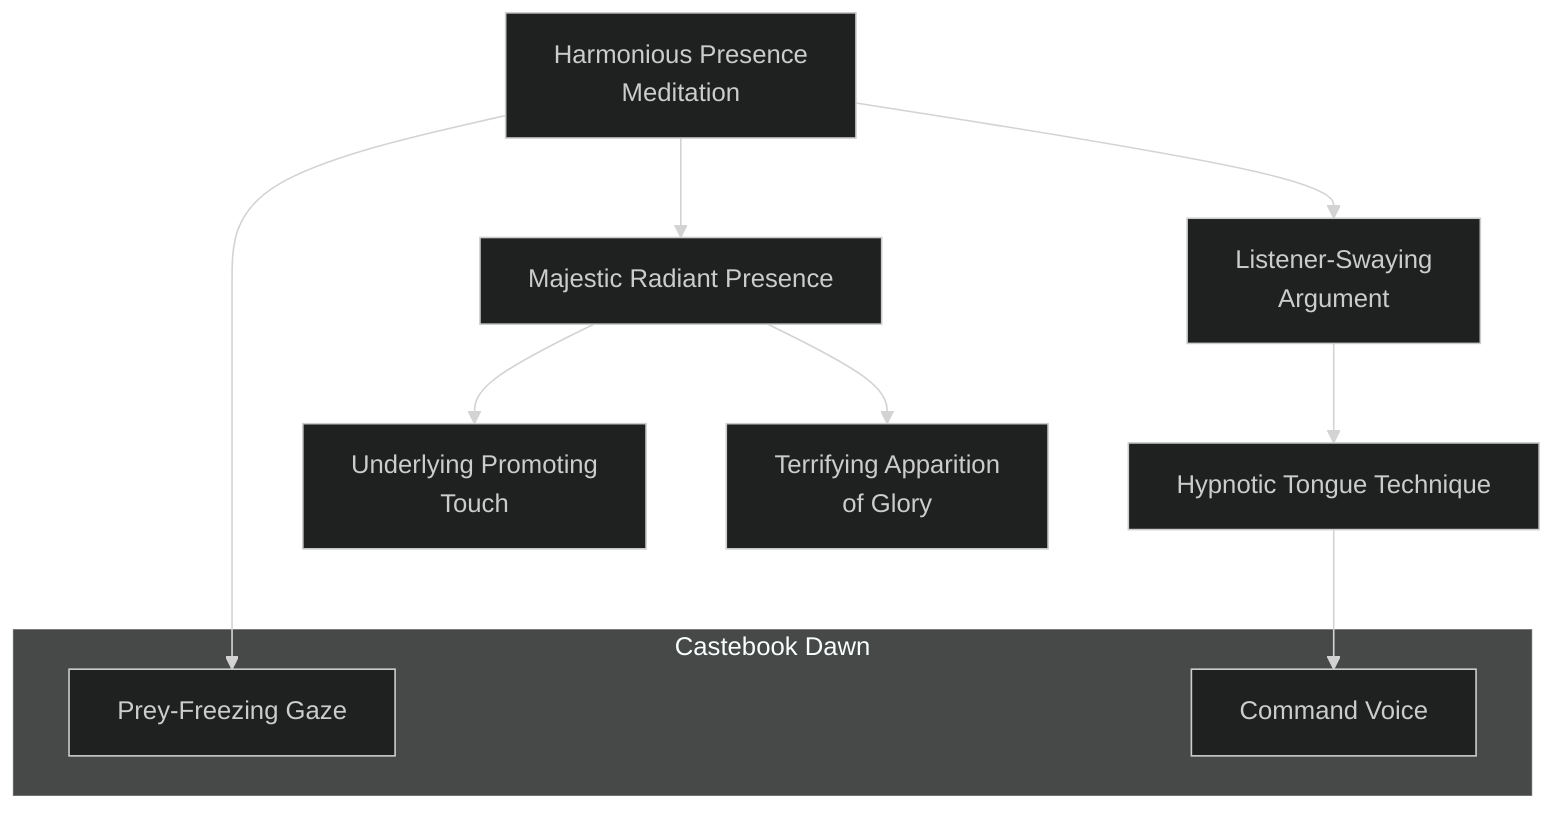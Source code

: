 ---
config:
  theme: dark
---

flowchart TD

    harmonious_presence_meditation[Harmonious Presence<br>Meditation]
    click harmonious_presence_meditation callback "
        Harmonious Presence Meditation<br>
        <br>
        Cost: 6 motes<br>
        Duration: One hour<br>
        Type: Simple<br>
        Minimum Presence: 3<br>
        Minimum Essence: 1<br>
        Prerequisite Charms: None<br>
        <br>
        An Exalted using this Charm increases her personal magnetism
        greatly, making her words seem wise and her arguments
        persuasive. While this Charm is in effect, add a number of dice
        equal to her permanent Essence to any Socialize, Presence or
        Bureaucracy rolls that involve one-on-one interactions.
        "

    listener_swaying_argument[Listener-Swaying<br>Argument]
    harmonious_presence_meditation --> listener_swaying_argument
    click listener_swaying_argument callback "
        Listener-Swaying Argument<br>
        <br>
        Cost: 2 motes per die, 1 Willpower<br>
        Duration: Instant<br>
        Type: Supplemental<br>
        Minimum Presence: 3<br>
        Minimum Essence: 2<br>
        Prerequisite Charms: Harmonious Presence Meditation<br>
        <br>
        The character can use Essence to make himself almost
        irresistibly persuasive. For every two motes of Essence spent
        on this Charm, add another die to any Socialize, Presence or
        Bureaucracy roll involving one-on-one interaction. A character
        cannot more than double his pool using this Charm.
        "

    hypnotic_tongue_technique[Hypnotic Tongue Technique]
    listener_swaying_argument --> hypnotic_tongue_technique
    click hypnotic_tongue_technique callback "
        Hypnotic Tongue Technique<br>
        <br>
        Cost: 10 motes, 1 Willpower<br>
        Duration: Special<br>
        Type: Simple<br>
        Minimum Presence: 5<br>
        Minimum Essence: 3<br>
        Prerequisite Charms: Listener-Swaying Argument<br>
        <br>
        Through this Charm, an Exalted can program a target to
        undertake an action at a future time. The Exalted must touch
        the target, and the player makes an opposed Willpower roll.
        If the Exalted wins the Willpower roll, she may give the target
        an unspoken command. This command can be as specific and
        elaborate as the character wishes, and the target will not be
        aware of having received it. The suggestion will stay in place
        for a number of days equal to the Charisma of the Exalted
        using the Charm, after which the target forgets it.<br>
        The command can take no more time to execute than the
        Exalted's Essence score in tums. The target can forget or remember
        the act after executing it, at the choice of the Exalted when the
        suggestion is implanted. Characters will not attack themselves or
        others unless already strongly predisposed to do so. If the target wins
        the Willpower roll, she is instantly aware of what the Exalted has
        attempted to do and what the suggestion and conditions were.
        "

    majestic_radiant_presence[Majestic Radiant Presence]
    harmonious_presence_meditation --> majestic_radiant_presence
    click majestic_radiant_presence callback "
        Majestic Radiant Presence<br>
        <br>
        Cost: 8 motes<br>
        Duration: One scene<br>
        Type: Simple<br>
        Minimum Presence: 4<br>
        Minimum Essence: 3<br>
        Prerequisite Charms: Harmonious Presence Meditation<br>
        <br>
        A character with this Charm active burns with the
        incandescent radiance of the Unconquered Sun. The
        players of characters attempting to attack the Exalted or to
        stand against him in argument must make a successful
        Willpower roll to have their characters do so. This Charm
        is not compatible with the Dawn Caste anima power.
        "

    underlying_promoting_touch[Underlying Promoting<br>Touch]
    majestic_radiant_presence --> underlying_promoting_touch
    click underlying_promoting_touch callback "
        Underlying Promoting Touch<br>
        <br>
        Cost: 10 motes, 1 Willpower<br>
        Duration: One day<br>
        Type: Simple<br>
        Minimum Presence: 5<br>
        Minimum Essence: 3<br>
        Prerequisite Charms: Majestic Radiant Presence
        <br>
        This Charm causes the target (typically a mortal servant
        of the Exalted) to be imbued with the majesty of the Exalted's
        office. While this Charm is in effect, individuals will treat him
        with the respect and deference they would normally reserve for
        the Exalted who used the Charm (or for any powerful magical
        being, if they are not acquainted with the target's benefactor).
        Players who wish their characters to do otherwise must succeed
        at a Willpower roll with a difficulty of 1 + the Essence score of
        the Exalted who deputized the character.
        "

    terrifying_apparition_of_glory[Terrifying Apparition<br>of Glory]
    majestic_radiant_presence --> terrifying_apparition_of_glory
    click terrifying_apparition_of_glory callback "
        Terrifying Apparition of Glory<br>
        <br>
        Cost: 10 motes, 1 Willpower<br>
        Duration: One scene<br>
        Type: Simple<br>
        Minimum Presence: 5<br>
        Minimum Essence: 3<br>
        Prerequisite Charms: Majestic Radiant Presence<br>
        <br>
        If the Majestic Radiant Presence Charm makes the character
        seem terrible and powerful, then Terrifying Apparition of
        Glory makes him unspeakably so. While Terrifying Apparition
        of Glory is in effect, a successful Valor roll is required to attack
        the character. Most animals, even trained attack animals, will
        simply flee. Players of characters who are not actively hostile to
        the Exalted using Terrifying Apparition of Glory must make a
        successful Conviction roll not to obey immediately any non-suicidal
        orders the character gives. This compulsion lasts for at
        least a scene after the target leaves the Exalted's presence.
        Those who are able to attack the Exalted do so at a die penalty
        equal to the character's Essence score. This Charm is not
        compatible with the Dawn Caste's anima ability.
        "

    subgraph Castebook Dawn
        prey_freezing_gaze[Prey-Freezing Gaze]
        click prey_freezing_gaze callback "
            Prey-Freezing Gaze<br>
            <br>
            Cost: 4 motes<br>
            Duration: One scene or special<br>
            Type: Simple<br>
            Minimum Presence: 3<br>
            Minimum Essence: 2<br>
            Prerequisite Charms: Harmonious Presence Meditation<br>
            <br>
            When the character uses this Charm, she impresses a single
            target with the overwhelming power of her commanding
            nature. Targets who fail a Valor roll at difficulty +2 are frozen in
            place, unable to move for the next scene. This paralysis is
            emotional rather than physical, but cannot be broken as long as
            the attacking character continues to gaze intently at the target.
            While keeping this eye contact, the character can be no more
            than five yards from the target. She also cannot move faster than
            a walk or perform any complex or difficult actions. The target
            receives additional Valor rolls whenever anyone harms or
            obviously attempts to harm him. If the character ceases to gaze
            at the target, the paralysis continues for the next three full turns,
            but the target instantly breaks free if anyone harms or obviously
            attempts to harm him. This Charm has no effect on targets
            whose Essence is higher than the casting character's.
            "

        command_voice[Command Voice]
        click command_voice callback "
            Command Voice<br>
            <br>
            Cost: 8 motes<br>
            Duration: One scene<br>
            Type: Simple<br>
            Minimum Presence: 5<br>
            Minimum Essence: 4<br>
            Prerequisite Charms: Hypnotic Tongue Technique<br>
            <br>
            The character surrounds herself with a potent aura of
            authority. Unlike Terrifying Apparition of Glory, this Charm
            does not produce an obvious or overwhelming effect. Instead,
            everyone who is inclined to follow orders — including
            peasants, servants, shop assistants, enlisted military person-
            nel and similar individuals— will obey the character as if she
            were in a position of authority over them. Any target that
            makes a successful opposed Willpower roll against the char-
            acter realizes that the character does not have the authority
            to command him. Everyone else will obey all reasonable-
            sounding commands given by the character. Orders to
            commit suicide, go on killing rampages, or requests to give
            the character most or all of the target's money or possessions
            will end the character's influence over the target, However,
            requests for information or admittance to otherwise restricted
            areas will be instantly granted, as will demands for
            moderately expensive merchandise (up to Resources ••) in
            a shop, even if the character does not pay for it.<br>
            Targets may make another opposed Willpower roll to
            disobey the character if a recognized superior contradicts the
            character's orders. Targets who fail this roll will ignore their
            actual superior's requests. One of this Charm's most potent
            and useful features is that others observing the interaction
            will see nothing odd or magical about the character or the
            target'sreaction. This Charm has no effect on beings with an
            Essence greater than 1, though it has proven effective on Fair
            Folk commoners and other supernatural creatures of an
            inherently servile nature.
            "
    end

    harmonious_presence_meditation --> prey_freezing_gaze
    hypnotic_tongue_technique --> command_voice